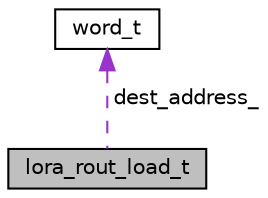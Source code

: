 digraph "lora_rout_load_t"
{
 // LATEX_PDF_SIZE
  edge [fontname="Helvetica",fontsize="10",labelfontname="Helvetica",labelfontsize="10"];
  node [fontname="Helvetica",fontsize="10",shape=record];
  Node1 [label="lora_rout_load_t",height=0.2,width=0.4,color="black", fillcolor="grey75", style="filled", fontcolor="black",tooltip="LoRa struct with the frame load of Routing information."];
  Node2 -> Node1 [dir="back",color="darkorchid3",fontsize="10",style="dashed",label=" dest_address_" ,fontname="Helvetica"];
  Node2 [label="word_t",height=0.2,width=0.4,color="black", fillcolor="white", style="filled",URL="$unionword__t.html",tooltip="Union to divide word size data to byte size divisible data."];
}
